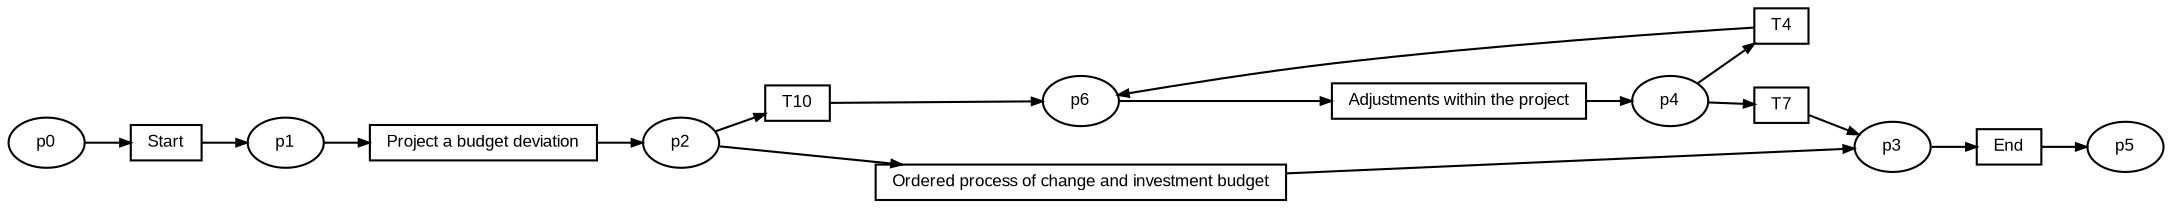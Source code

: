 digraph G {ranksep=".3"; fontsize="8"; remincross=true; margin="0.0,0.0"; fontname="Arial";rankdir="LR"; 
edge [arrowsize="0.5"];
node [height=".2",width=".2",fontname="Arial",fontsize="8"];
t0 [shape="box",label="T7"];
t1 [shape="box",label="T10"];
t2 [shape="box",label="End"];
t3 [shape="box",label="T4"];
t4 [shape="box",label="Ordered process of change and investment budget"];
t5 [shape="box",label="Adjustments within the project"];
t6 [shape="box",label="Project a budget deviation"];
t7 [shape="box",label="Start"];
p0 [shape="oval",label="p6"];
p1 [shape="oval",label="p5"];
p2 [shape="oval",label="p4"];
p3 [shape="oval",label="p3"];
p4 [shape="oval",label="p2"];
p5 [shape="oval",label="p1"];
p6 [shape="oval",label="p0"];
t3 -> p0[label=""];
p0 -> t5[label=""];
t0 -> p3[label=""];
p4 -> t4[label=""];
p2 -> t3[label=""];
t7 -> p5[label=""];
t5 -> p2[label=""];
t2 -> p1[label=""];
p6 -> t7[label=""];
p4 -> t1[label=""];
p2 -> t0[label=""];
t6 -> p4[label=""];
p5 -> t6[label=""];
p3 -> t2[label=""];
t4 -> p3[label=""];
t1 -> p0[label=""];
}
